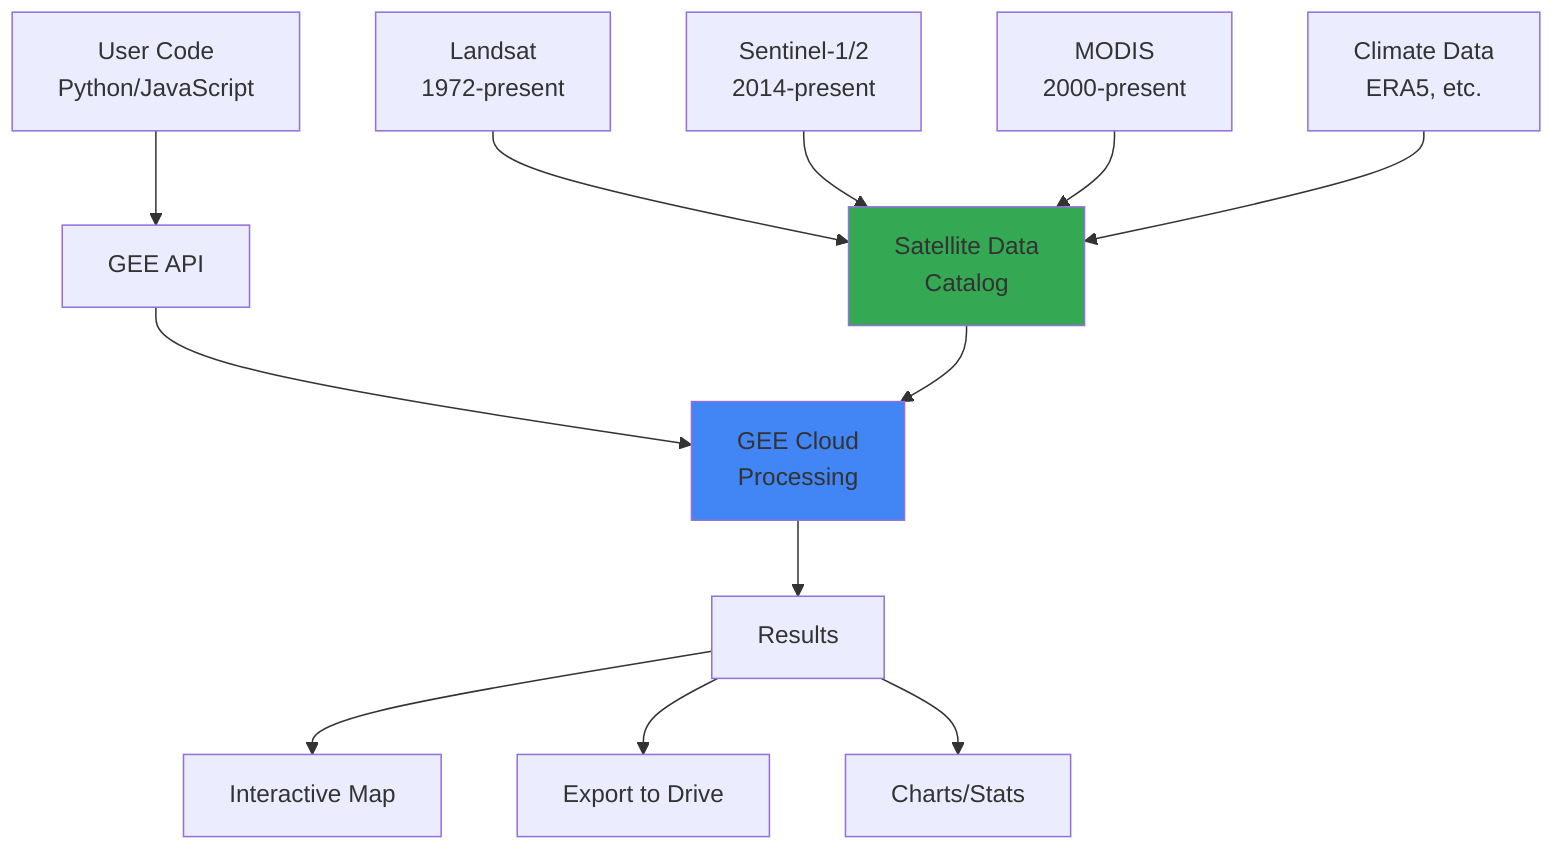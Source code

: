 flowchart TD
    A[User Code<br/>Python/JavaScript] --> B[GEE API]
    B --> C[GEE Cloud<br/>Processing]

    D[Satellite Data<br/>Catalog] --> C
    E[Landsat<br/>1972-present] --> D
    F[Sentinel-1/2<br/>2014-present] --> D
    G[MODIS<br/>2000-present] --> D
    H[Climate Data<br/>ERA5, etc.] --> D

    C --> I[Results]
    I --> J[Interactive Map]
    I --> K[Export to Drive]
    I --> L[Charts/Stats]

    style C fill:#4285F4
    style D fill:#34A853